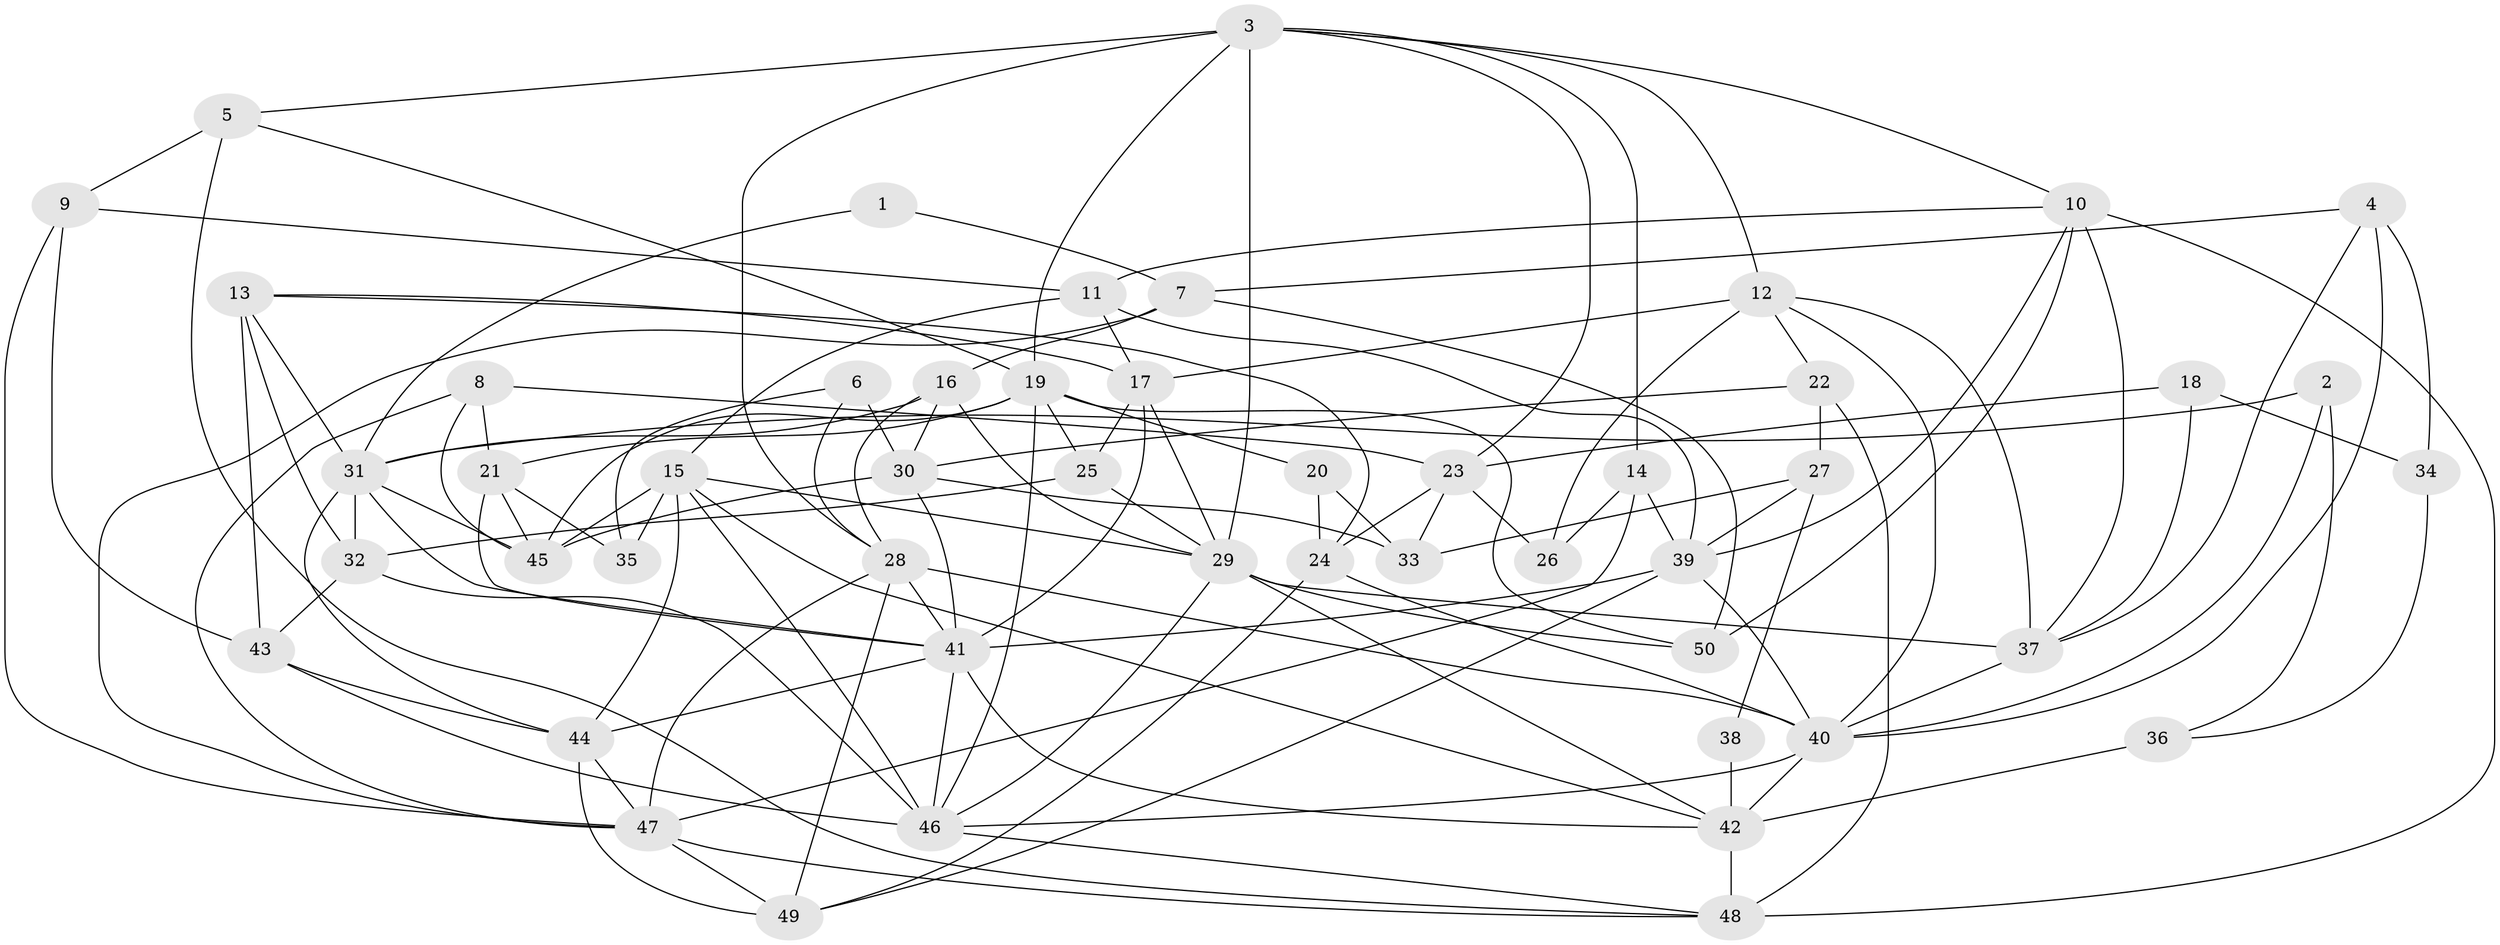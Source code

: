 // original degree distribution, {6: 0.0707070707070707, 3: 0.2828282828282828, 5: 0.23232323232323232, 4: 0.31313131313131315, 2: 0.08080808080808081, 7: 0.010101010101010102, 8: 0.010101010101010102}
// Generated by graph-tools (version 1.1) at 2025/37/03/04/25 23:37:11]
// undirected, 50 vertices, 131 edges
graph export_dot {
  node [color=gray90,style=filled];
  1;
  2;
  3;
  4;
  5;
  6;
  7;
  8;
  9;
  10;
  11;
  12;
  13;
  14;
  15;
  16;
  17;
  18;
  19;
  20;
  21;
  22;
  23;
  24;
  25;
  26;
  27;
  28;
  29;
  30;
  31;
  32;
  33;
  34;
  35;
  36;
  37;
  38;
  39;
  40;
  41;
  42;
  43;
  44;
  45;
  46;
  47;
  48;
  49;
  50;
  1 -- 7 [weight=1.0];
  1 -- 31 [weight=1.0];
  2 -- 31 [weight=1.0];
  2 -- 36 [weight=1.0];
  2 -- 40 [weight=2.0];
  3 -- 5 [weight=1.0];
  3 -- 10 [weight=1.0];
  3 -- 12 [weight=1.0];
  3 -- 14 [weight=1.0];
  3 -- 19 [weight=1.0];
  3 -- 23 [weight=1.0];
  3 -- 28 [weight=2.0];
  3 -- 29 [weight=1.0];
  4 -- 7 [weight=1.0];
  4 -- 34 [weight=1.0];
  4 -- 37 [weight=1.0];
  4 -- 40 [weight=1.0];
  5 -- 9 [weight=1.0];
  5 -- 19 [weight=1.0];
  5 -- 48 [weight=1.0];
  6 -- 28 [weight=1.0];
  6 -- 30 [weight=1.0];
  6 -- 35 [weight=1.0];
  7 -- 16 [weight=1.0];
  7 -- 47 [weight=1.0];
  7 -- 50 [weight=2.0];
  8 -- 21 [weight=1.0];
  8 -- 23 [weight=1.0];
  8 -- 45 [weight=1.0];
  8 -- 47 [weight=1.0];
  9 -- 11 [weight=1.0];
  9 -- 43 [weight=1.0];
  9 -- 47 [weight=1.0];
  10 -- 11 [weight=1.0];
  10 -- 37 [weight=1.0];
  10 -- 39 [weight=1.0];
  10 -- 48 [weight=2.0];
  10 -- 50 [weight=1.0];
  11 -- 15 [weight=2.0];
  11 -- 17 [weight=1.0];
  11 -- 39 [weight=1.0];
  12 -- 17 [weight=1.0];
  12 -- 22 [weight=1.0];
  12 -- 26 [weight=2.0];
  12 -- 37 [weight=2.0];
  12 -- 40 [weight=1.0];
  13 -- 17 [weight=1.0];
  13 -- 24 [weight=1.0];
  13 -- 31 [weight=1.0];
  13 -- 32 [weight=1.0];
  13 -- 43 [weight=1.0];
  14 -- 26 [weight=1.0];
  14 -- 39 [weight=1.0];
  14 -- 47 [weight=1.0];
  15 -- 29 [weight=1.0];
  15 -- 35 [weight=2.0];
  15 -- 42 [weight=1.0];
  15 -- 44 [weight=2.0];
  15 -- 45 [weight=1.0];
  15 -- 46 [weight=1.0];
  16 -- 28 [weight=1.0];
  16 -- 29 [weight=2.0];
  16 -- 30 [weight=2.0];
  16 -- 31 [weight=1.0];
  17 -- 25 [weight=1.0];
  17 -- 29 [weight=1.0];
  17 -- 41 [weight=1.0];
  18 -- 23 [weight=1.0];
  18 -- 34 [weight=1.0];
  18 -- 37 [weight=1.0];
  19 -- 20 [weight=1.0];
  19 -- 21 [weight=1.0];
  19 -- 25 [weight=1.0];
  19 -- 45 [weight=1.0];
  19 -- 46 [weight=1.0];
  19 -- 50 [weight=1.0];
  20 -- 24 [weight=1.0];
  20 -- 33 [weight=1.0];
  21 -- 35 [weight=2.0];
  21 -- 41 [weight=1.0];
  21 -- 45 [weight=1.0];
  22 -- 27 [weight=2.0];
  22 -- 30 [weight=1.0];
  22 -- 48 [weight=1.0];
  23 -- 24 [weight=1.0];
  23 -- 26 [weight=1.0];
  23 -- 33 [weight=1.0];
  24 -- 40 [weight=1.0];
  24 -- 49 [weight=1.0];
  25 -- 29 [weight=1.0];
  25 -- 32 [weight=1.0];
  27 -- 33 [weight=1.0];
  27 -- 38 [weight=1.0];
  27 -- 39 [weight=1.0];
  28 -- 40 [weight=1.0];
  28 -- 41 [weight=1.0];
  28 -- 47 [weight=1.0];
  28 -- 49 [weight=1.0];
  29 -- 37 [weight=1.0];
  29 -- 42 [weight=1.0];
  29 -- 46 [weight=1.0];
  29 -- 50 [weight=1.0];
  30 -- 33 [weight=2.0];
  30 -- 41 [weight=1.0];
  30 -- 45 [weight=1.0];
  31 -- 32 [weight=1.0];
  31 -- 41 [weight=1.0];
  31 -- 44 [weight=1.0];
  31 -- 45 [weight=1.0];
  32 -- 43 [weight=1.0];
  32 -- 46 [weight=1.0];
  34 -- 36 [weight=1.0];
  36 -- 42 [weight=2.0];
  37 -- 40 [weight=1.0];
  38 -- 42 [weight=1.0];
  39 -- 40 [weight=1.0];
  39 -- 41 [weight=1.0];
  39 -- 49 [weight=1.0];
  40 -- 42 [weight=1.0];
  40 -- 46 [weight=1.0];
  41 -- 42 [weight=1.0];
  41 -- 44 [weight=1.0];
  41 -- 46 [weight=2.0];
  42 -- 48 [weight=1.0];
  43 -- 44 [weight=1.0];
  43 -- 46 [weight=1.0];
  44 -- 47 [weight=1.0];
  44 -- 49 [weight=1.0];
  46 -- 48 [weight=1.0];
  47 -- 48 [weight=1.0];
  47 -- 49 [weight=1.0];
}
